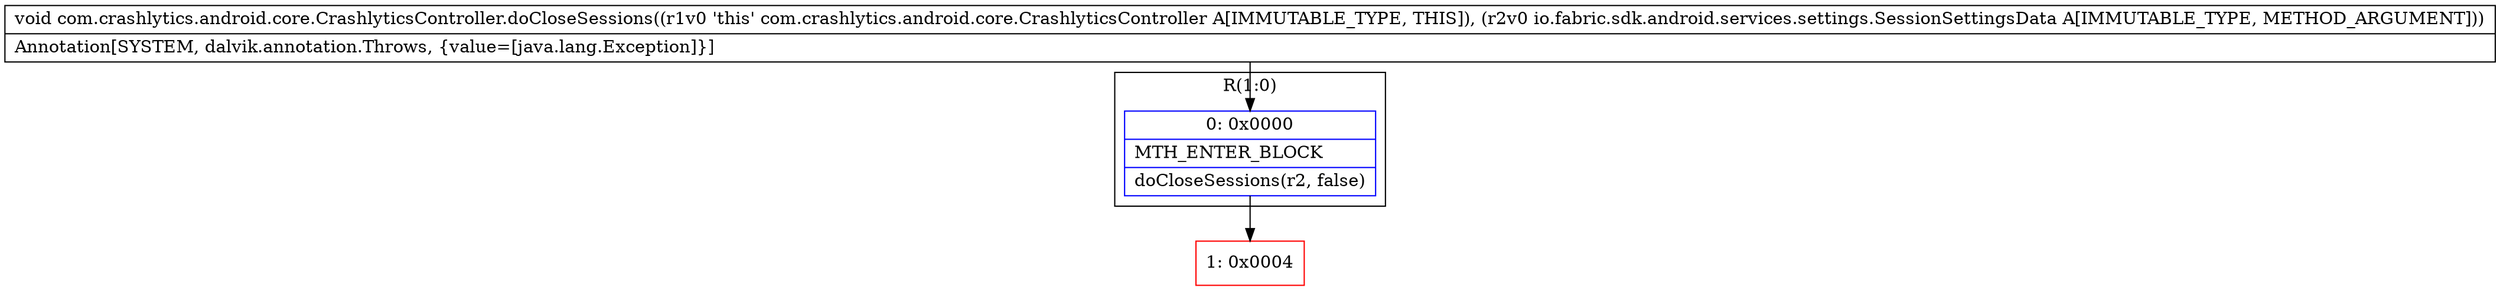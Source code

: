 digraph "CFG forcom.crashlytics.android.core.CrashlyticsController.doCloseSessions(Lio\/fabric\/sdk\/android\/services\/settings\/SessionSettingsData;)V" {
subgraph cluster_Region_1097041790 {
label = "R(1:0)";
node [shape=record,color=blue];
Node_0 [shape=record,label="{0\:\ 0x0000|MTH_ENTER_BLOCK\l|doCloseSessions(r2, false)\l}"];
}
Node_1 [shape=record,color=red,label="{1\:\ 0x0004}"];
MethodNode[shape=record,label="{void com.crashlytics.android.core.CrashlyticsController.doCloseSessions((r1v0 'this' com.crashlytics.android.core.CrashlyticsController A[IMMUTABLE_TYPE, THIS]), (r2v0 io.fabric.sdk.android.services.settings.SessionSettingsData A[IMMUTABLE_TYPE, METHOD_ARGUMENT]))  | Annotation[SYSTEM, dalvik.annotation.Throws, \{value=[java.lang.Exception]\}]\l}"];
MethodNode -> Node_0;
Node_0 -> Node_1;
}

